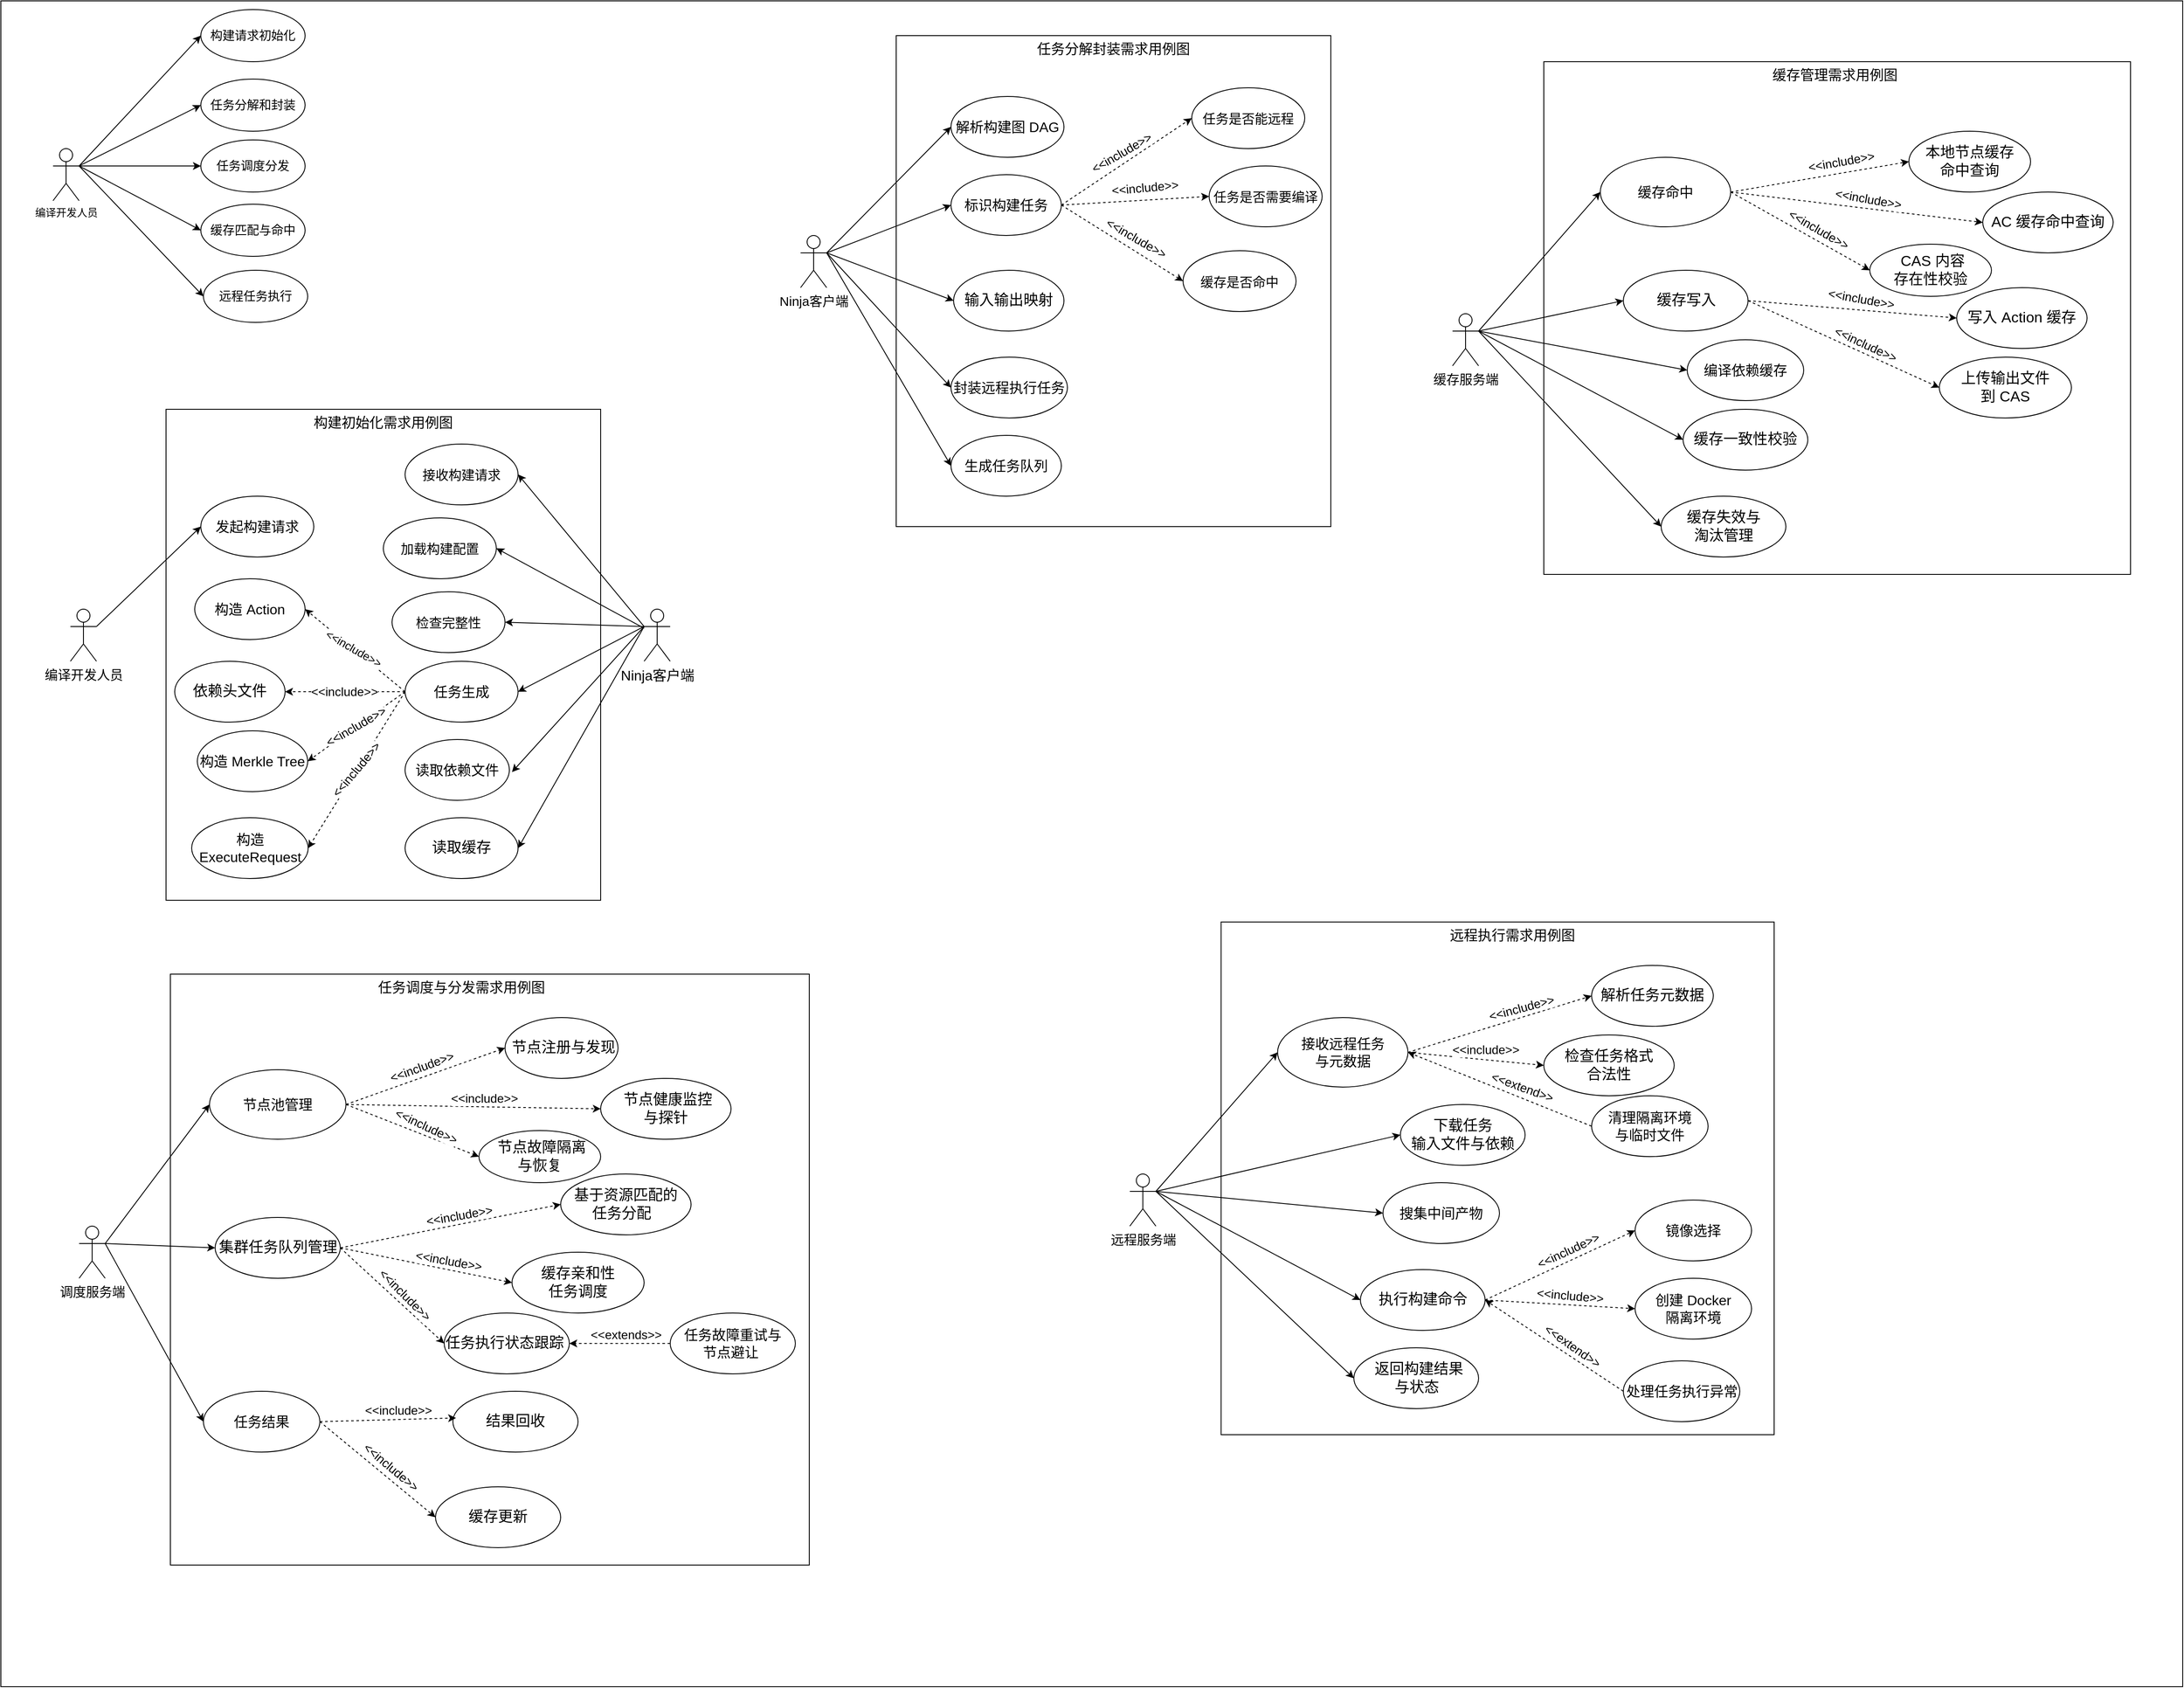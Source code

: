 <mxfile version="28.0.7">
  <diagram name="Page-1" id="qEtK4CYPQ_lM7GusHUAZ">
    <mxGraphModel dx="1818" dy="743" grid="1" gridSize="10" guides="1" tooltips="1" connect="1" arrows="1" fold="1" page="1" pageScale="1" pageWidth="850" pageHeight="1100" math="0" shadow="0">
      <root>
        <mxCell id="0" />
        <mxCell id="1" parent="0" />
        <mxCell id="RgCG5Li9tSHn9rsyd1P--2" value="" style="rounded=0;whiteSpace=wrap;html=1;" vertex="1" parent="1">
          <mxGeometry x="-840" y="50" width="2510" height="1940" as="geometry" />
        </mxCell>
        <mxCell id="RgCG5Li9tSHn9rsyd1P--35" value="" style="rounded=0;whiteSpace=wrap;html=1;" vertex="1" parent="1">
          <mxGeometry x="-650" y="520" width="500" height="565" as="geometry" />
        </mxCell>
        <mxCell id="RgCG5Li9tSHn9rsyd1P--13" style="rounded=0;orthogonalLoop=1;jettySize=auto;html=1;entryX=0;entryY=0.5;entryDx=0;entryDy=0;exitX=1;exitY=0.333;exitDx=0;exitDy=0;exitPerimeter=0;" edge="1" parent="1" source="RgCG5Li9tSHn9rsyd1P--4" target="RgCG5Li9tSHn9rsyd1P--7">
          <mxGeometry relative="1" as="geometry" />
        </mxCell>
        <mxCell id="RgCG5Li9tSHn9rsyd1P--4" value="编译开发人员" style="shape=umlActor;verticalLabelPosition=bottom;verticalAlign=top;html=1;outlineConnect=0;" vertex="1" parent="1">
          <mxGeometry x="-780" y="220" width="30" height="60" as="geometry" />
        </mxCell>
        <mxCell id="RgCG5Li9tSHn9rsyd1P--7" value="&lt;span style=&quot;font-size:10.5pt;mso-bidi-font-size:10.0pt;&lt;br/&gt;font-family:宋体;mso-bidi-font-family:宋体;mso-font-kerning:1.0pt;mso-ansi-language:&lt;br/&gt;EN-US;mso-fareast-language:ZH-CN;mso-bidi-language:AR-SA&quot;&gt;构建请求初始化&lt;/span&gt;" style="ellipse;whiteSpace=wrap;html=1;" vertex="1" parent="1">
          <mxGeometry x="-610" y="60" width="120" height="60" as="geometry" />
        </mxCell>
        <mxCell id="RgCG5Li9tSHn9rsyd1P--8" value="&lt;span style=&quot;font-size: 14px;&quot;&gt;任务分解和封装&lt;/span&gt;" style="ellipse;whiteSpace=wrap;html=1;" vertex="1" parent="1">
          <mxGeometry x="-610" y="140" width="120" height="60" as="geometry" />
        </mxCell>
        <mxCell id="RgCG5Li9tSHn9rsyd1P--9" value="&lt;span style=&quot;font-size: 14px;&quot;&gt;缓存匹配与命中&lt;/span&gt;" style="ellipse;whiteSpace=wrap;html=1;" vertex="1" parent="1">
          <mxGeometry x="-610" y="284" width="120" height="60" as="geometry" />
        </mxCell>
        <mxCell id="RgCG5Li9tSHn9rsyd1P--11" value="&lt;span style=&quot;font-size: 14px;&quot;&gt;任务调度分发&lt;/span&gt;" style="ellipse;whiteSpace=wrap;html=1;" vertex="1" parent="1">
          <mxGeometry x="-610" y="210" width="120" height="60" as="geometry" />
        </mxCell>
        <mxCell id="RgCG5Li9tSHn9rsyd1P--12" value="&lt;span style=&quot;font-size: 14px;&quot;&gt;远程任务执行&lt;/span&gt;" style="ellipse;whiteSpace=wrap;html=1;" vertex="1" parent="1">
          <mxGeometry x="-607" y="360" width="120" height="60" as="geometry" />
        </mxCell>
        <mxCell id="RgCG5Li9tSHn9rsyd1P--14" style="rounded=0;orthogonalLoop=1;jettySize=auto;html=1;entryX=0;entryY=0.5;entryDx=0;entryDy=0;exitX=1;exitY=0.333;exitDx=0;exitDy=0;exitPerimeter=0;" edge="1" parent="1" source="RgCG5Li9tSHn9rsyd1P--4" target="RgCG5Li9tSHn9rsyd1P--8">
          <mxGeometry relative="1" as="geometry">
            <mxPoint x="-700" y="330" as="sourcePoint" />
            <mxPoint x="-560" y="180" as="targetPoint" />
          </mxGeometry>
        </mxCell>
        <mxCell id="RgCG5Li9tSHn9rsyd1P--15" style="rounded=0;orthogonalLoop=1;jettySize=auto;html=1;entryX=0;entryY=0.5;entryDx=0;entryDy=0;exitX=1;exitY=0.333;exitDx=0;exitDy=0;exitPerimeter=0;" edge="1" parent="1" source="RgCG5Li9tSHn9rsyd1P--4" target="RgCG5Li9tSHn9rsyd1P--11">
          <mxGeometry relative="1" as="geometry">
            <mxPoint x="-660" y="360" as="sourcePoint" />
            <mxPoint x="-520" y="210" as="targetPoint" />
          </mxGeometry>
        </mxCell>
        <mxCell id="RgCG5Li9tSHn9rsyd1P--16" style="rounded=0;orthogonalLoop=1;jettySize=auto;html=1;entryX=0;entryY=0.5;entryDx=0;entryDy=0;" edge="1" parent="1" target="RgCG5Li9tSHn9rsyd1P--9">
          <mxGeometry relative="1" as="geometry">
            <mxPoint x="-750" y="240" as="sourcePoint" />
            <mxPoint x="-500" y="260" as="targetPoint" />
          </mxGeometry>
        </mxCell>
        <mxCell id="RgCG5Li9tSHn9rsyd1P--17" style="rounded=0;orthogonalLoop=1;jettySize=auto;html=1;entryX=0;entryY=0.5;entryDx=0;entryDy=0;" edge="1" parent="1" target="RgCG5Li9tSHn9rsyd1P--12">
          <mxGeometry relative="1" as="geometry">
            <mxPoint x="-750" y="240" as="sourcePoint" />
            <mxPoint x="-550" y="300" as="targetPoint" />
          </mxGeometry>
        </mxCell>
        <mxCell id="RgCG5Li9tSHn9rsyd1P--34" style="rounded=0;orthogonalLoop=1;jettySize=auto;html=1;entryX=0;entryY=0.5;entryDx=0;entryDy=0;" edge="1" parent="1" target="RgCG5Li9tSHn9rsyd1P--20">
          <mxGeometry relative="1" as="geometry">
            <mxPoint x="-730" y="770" as="sourcePoint" />
          </mxGeometry>
        </mxCell>
        <mxCell id="RgCG5Li9tSHn9rsyd1P--18" value="&lt;font style=&quot;font-size: 15px;&quot;&gt;编译开发人员&lt;/font&gt;" style="shape=umlActor;verticalLabelPosition=bottom;verticalAlign=top;html=1;outlineConnect=0;" vertex="1" parent="1">
          <mxGeometry x="-760" y="750" width="30" height="60" as="geometry" />
        </mxCell>
        <mxCell id="RgCG5Li9tSHn9rsyd1P--19" value="&lt;font style=&quot;font-size: 16px;&quot;&gt;Ninja客户端&lt;/font&gt;" style="shape=umlActor;verticalLabelPosition=bottom;verticalAlign=top;html=1;outlineConnect=0;" vertex="1" parent="1">
          <mxGeometry x="-100" y="750" width="30" height="60" as="geometry" />
        </mxCell>
        <mxCell id="RgCG5Li9tSHn9rsyd1P--20" value="&lt;font style=&quot;font-size: 16px;&quot;&gt;发起构建请求&lt;/font&gt;" style="ellipse;whiteSpace=wrap;html=1;" vertex="1" parent="1">
          <mxGeometry x="-610" y="620" width="130" height="70" as="geometry" />
        </mxCell>
        <mxCell id="RgCG5Li9tSHn9rsyd1P--21" value="&lt;font style=&quot;font-size: 15px;&quot;&gt;接收构建请求&lt;/font&gt;" style="ellipse;whiteSpace=wrap;html=1;" vertex="1" parent="1">
          <mxGeometry x="-375" y="560" width="130" height="70" as="geometry" />
        </mxCell>
        <mxCell id="RgCG5Li9tSHn9rsyd1P--22" value="&lt;font style=&quot;font-size: 15px;&quot;&gt;加载构建配置&lt;/font&gt;" style="ellipse;whiteSpace=wrap;html=1;" vertex="1" parent="1">
          <mxGeometry x="-400" y="645" width="130" height="70" as="geometry" />
        </mxCell>
        <mxCell id="RgCG5Li9tSHn9rsyd1P--24" value="&lt;font style=&quot;font-size: 15px;&quot;&gt;检查完整性&lt;/font&gt;" style="ellipse;whiteSpace=wrap;html=1;" vertex="1" parent="1">
          <mxGeometry x="-390" y="730" width="130" height="70" as="geometry" />
        </mxCell>
        <mxCell id="RgCG5Li9tSHn9rsyd1P--25" value="&lt;font style=&quot;font-size: 16px;&quot;&gt;读取依赖文件&lt;/font&gt;" style="ellipse;whiteSpace=wrap;html=1;" vertex="1" parent="1">
          <mxGeometry x="-375" y="900" width="120" height="70" as="geometry" />
        </mxCell>
        <mxCell id="RgCG5Li9tSHn9rsyd1P--26" value="&lt;font style=&quot;font-size: 16px;&quot;&gt;任务生成&lt;/font&gt;" style="ellipse;whiteSpace=wrap;html=1;" vertex="1" parent="1">
          <mxGeometry x="-375" y="810" width="130" height="70" as="geometry" />
        </mxCell>
        <mxCell id="RgCG5Li9tSHn9rsyd1P--27" value="&lt;font style=&quot;font-size: 17px;&quot;&gt;依赖头文件&lt;/font&gt;" style="ellipse;whiteSpace=wrap;html=1;" vertex="1" parent="1">
          <mxGeometry x="-640" y="810" width="127" height="70" as="geometry" />
        </mxCell>
        <mxCell id="RgCG5Li9tSHn9rsyd1P--28" value="&lt;font style=&quot;font-size: 16px;&quot;&gt;构造 Merkle Tree&lt;/font&gt;" style="ellipse;whiteSpace=wrap;html=1;" vertex="1" parent="1">
          <mxGeometry x="-614" y="890" width="127" height="70" as="geometry" />
        </mxCell>
        <mxCell id="RgCG5Li9tSHn9rsyd1P--29" value="&lt;font style=&quot;font-size: 16px;&quot;&gt;构造 Action&lt;/font&gt;" style="ellipse;whiteSpace=wrap;html=1;" vertex="1" parent="1">
          <mxGeometry x="-617" y="715" width="127" height="70" as="geometry" />
        </mxCell>
        <mxCell id="RgCG5Li9tSHn9rsyd1P--30" value="&lt;font style=&quot;font-size: 16px;&quot;&gt;构造 ExecuteRequest&lt;/font&gt;" style="ellipse;whiteSpace=wrap;html=1;" vertex="1" parent="1">
          <mxGeometry x="-620.5" y="990" width="134" height="70" as="geometry" />
        </mxCell>
        <mxCell id="RgCG5Li9tSHn9rsyd1P--33" value="&lt;font style=&quot;font-size: 17px;&quot;&gt;读取缓存&lt;/font&gt;" style="ellipse;whiteSpace=wrap;html=1;" vertex="1" parent="1">
          <mxGeometry x="-375" y="990" width="130" height="70" as="geometry" />
        </mxCell>
        <mxCell id="RgCG5Li9tSHn9rsyd1P--36" style="rounded=0;orthogonalLoop=1;jettySize=auto;html=1;entryX=1;entryY=0.5;entryDx=0;entryDy=0;exitX=0;exitY=0.333;exitDx=0;exitDy=0;exitPerimeter=0;" edge="1" parent="1" source="RgCG5Li9tSHn9rsyd1P--19" target="RgCG5Li9tSHn9rsyd1P--21">
          <mxGeometry relative="1" as="geometry">
            <mxPoint x="-690" y="840" as="sourcePoint" />
            <mxPoint x="-570" y="720" as="targetPoint" />
          </mxGeometry>
        </mxCell>
        <mxCell id="RgCG5Li9tSHn9rsyd1P--37" style="rounded=0;orthogonalLoop=1;jettySize=auto;html=1;entryX=1;entryY=0.5;entryDx=0;entryDy=0;" edge="1" parent="1" source="RgCG5Li9tSHn9rsyd1P--19" target="RgCG5Li9tSHn9rsyd1P--22">
          <mxGeometry relative="1" as="geometry">
            <mxPoint x="-100" y="770" as="sourcePoint" />
            <mxPoint x="-140" y="710" as="targetPoint" />
          </mxGeometry>
        </mxCell>
        <mxCell id="RgCG5Li9tSHn9rsyd1P--38" style="rounded=0;orthogonalLoop=1;jettySize=auto;html=1;entryX=1;entryY=0.5;entryDx=0;entryDy=0;exitX=0;exitY=0.333;exitDx=0;exitDy=0;exitPerimeter=0;" edge="1" parent="1" source="RgCG5Li9tSHn9rsyd1P--19" target="RgCG5Li9tSHn9rsyd1P--24">
          <mxGeometry relative="1" as="geometry">
            <mxPoint x="-100" y="770" as="sourcePoint" />
            <mxPoint x="-130" y="780" as="targetPoint" />
          </mxGeometry>
        </mxCell>
        <mxCell id="RgCG5Li9tSHn9rsyd1P--39" style="rounded=0;orthogonalLoop=1;jettySize=auto;html=1;entryX=1;entryY=0.5;entryDx=0;entryDy=0;exitX=0;exitY=0.333;exitDx=0;exitDy=0;exitPerimeter=0;" edge="1" parent="1" source="RgCG5Li9tSHn9rsyd1P--19" target="RgCG5Li9tSHn9rsyd1P--26">
          <mxGeometry relative="1" as="geometry">
            <mxPoint x="-100" y="770" as="sourcePoint" />
            <mxPoint x="-180" y="830" as="targetPoint" />
          </mxGeometry>
        </mxCell>
        <mxCell id="RgCG5Li9tSHn9rsyd1P--40" style="rounded=0;orthogonalLoop=1;jettySize=auto;html=1;entryX=1.025;entryY=0.535;entryDx=0;entryDy=0;entryPerimeter=0;exitX=0;exitY=0.333;exitDx=0;exitDy=0;exitPerimeter=0;" edge="1" parent="1" source="RgCG5Li9tSHn9rsyd1P--19" target="RgCG5Li9tSHn9rsyd1P--25">
          <mxGeometry relative="1" as="geometry">
            <mxPoint x="-100" y="770" as="sourcePoint" />
            <mxPoint x="-210" y="870" as="targetPoint" />
          </mxGeometry>
        </mxCell>
        <mxCell id="RgCG5Li9tSHn9rsyd1P--41" style="rounded=0;orthogonalLoop=1;jettySize=auto;html=1;entryX=1;entryY=0.5;entryDx=0;entryDy=0;exitX=0;exitY=0.333;exitDx=0;exitDy=0;exitPerimeter=0;" edge="1" parent="1" source="RgCG5Li9tSHn9rsyd1P--19" target="RgCG5Li9tSHn9rsyd1P--33">
          <mxGeometry relative="1" as="geometry">
            <mxPoint x="-100" y="770" as="sourcePoint" />
            <mxPoint x="-190" y="890" as="targetPoint" />
          </mxGeometry>
        </mxCell>
        <mxCell id="RgCG5Li9tSHn9rsyd1P--42" style="rounded=0;orthogonalLoop=1;jettySize=auto;html=1;entryX=1;entryY=0.5;entryDx=0;entryDy=0;exitX=0;exitY=0.5;exitDx=0;exitDy=0;dashed=1;" edge="1" parent="1" source="RgCG5Li9tSHn9rsyd1P--26" target="RgCG5Li9tSHn9rsyd1P--29">
          <mxGeometry relative="1" as="geometry">
            <mxPoint x="-60" y="770" as="sourcePoint" />
            <mxPoint x="-190" y="760" as="targetPoint" />
          </mxGeometry>
        </mxCell>
        <mxCell id="RgCG5Li9tSHn9rsyd1P--43" value="&lt;font style=&quot;font-size: 13px;&quot;&gt;&amp;lt;&amp;lt;include&amp;gt;&amp;gt;&lt;/font&gt;" style="edgeLabel;html=1;align=center;verticalAlign=middle;resizable=0;points=[];rotation=30;" vertex="1" connectable="0" parent="RgCG5Li9tSHn9rsyd1P--42">
          <mxGeometry x="0.031" y="3" relative="1" as="geometry">
            <mxPoint x="2" y="-4" as="offset" />
          </mxGeometry>
        </mxCell>
        <mxCell id="RgCG5Li9tSHn9rsyd1P--44" style="rounded=0;orthogonalLoop=1;jettySize=auto;html=1;entryX=1;entryY=0.5;entryDx=0;entryDy=0;exitX=0;exitY=0.5;exitDx=0;exitDy=0;dashed=1;" edge="1" parent="1" source="RgCG5Li9tSHn9rsyd1P--26" target="RgCG5Li9tSHn9rsyd1P--27">
          <mxGeometry relative="1" as="geometry">
            <mxPoint x="-263" y="910" as="sourcePoint" />
            <mxPoint x="-400" y="820" as="targetPoint" />
          </mxGeometry>
        </mxCell>
        <mxCell id="RgCG5Li9tSHn9rsyd1P--45" value="&lt;font style=&quot;font-size: 14px;&quot;&gt;&amp;lt;&amp;lt;include&amp;gt;&amp;gt;&lt;/font&gt;" style="edgeLabel;html=1;align=center;verticalAlign=middle;resizable=0;points=[];rotation=0;" vertex="1" connectable="0" parent="RgCG5Li9tSHn9rsyd1P--44">
          <mxGeometry x="0.031" y="3" relative="1" as="geometry">
            <mxPoint x="1" y="-3" as="offset" />
          </mxGeometry>
        </mxCell>
        <mxCell id="RgCG5Li9tSHn9rsyd1P--46" style="rounded=0;orthogonalLoop=1;jettySize=auto;html=1;entryX=1;entryY=0.5;entryDx=0;entryDy=0;exitX=0;exitY=0.5;exitDx=0;exitDy=0;dashed=1;" edge="1" parent="1" source="RgCG5Li9tSHn9rsyd1P--26" target="RgCG5Li9tSHn9rsyd1P--28">
          <mxGeometry relative="1" as="geometry">
            <mxPoint x="-283" y="1000" as="sourcePoint" />
            <mxPoint x="-420" y="910" as="targetPoint" />
          </mxGeometry>
        </mxCell>
        <mxCell id="RgCG5Li9tSHn9rsyd1P--47" value="&lt;font style=&quot;font-size: 14px;&quot;&gt;&amp;lt;&amp;lt;include&amp;gt;&amp;gt;&lt;/font&gt;" style="edgeLabel;html=1;align=center;verticalAlign=middle;resizable=0;points=[];rotation=-30;" vertex="1" connectable="0" parent="RgCG5Li9tSHn9rsyd1P--46">
          <mxGeometry x="0.031" y="3" relative="1" as="geometry">
            <mxPoint x="-1" y="-4" as="offset" />
          </mxGeometry>
        </mxCell>
        <mxCell id="RgCG5Li9tSHn9rsyd1P--48" style="rounded=0;orthogonalLoop=1;jettySize=auto;html=1;entryX=1;entryY=0.5;entryDx=0;entryDy=0;exitX=0;exitY=0.5;exitDx=0;exitDy=0;dashed=1;" edge="1" parent="1" source="RgCG5Li9tSHn9rsyd1P--26" target="RgCG5Li9tSHn9rsyd1P--30">
          <mxGeometry relative="1" as="geometry">
            <mxPoint x="-273" y="1020" as="sourcePoint" />
            <mxPoint x="-410" y="930" as="targetPoint" />
          </mxGeometry>
        </mxCell>
        <mxCell id="RgCG5Li9tSHn9rsyd1P--49" value="&lt;font style=&quot;font-size: 14px;&quot;&gt;&amp;lt;&amp;lt;include&amp;gt;&amp;gt;&lt;/font&gt;" style="edgeLabel;html=1;align=center;verticalAlign=middle;resizable=0;points=[];rotation=-50;" vertex="1" connectable="0" parent="RgCG5Li9tSHn9rsyd1P--48">
          <mxGeometry x="0.031" y="3" relative="1" as="geometry">
            <mxPoint x="-2" y="-4" as="offset" />
          </mxGeometry>
        </mxCell>
        <mxCell id="RgCG5Li9tSHn9rsyd1P--50" value="&lt;font style=&quot;font-size: 16px;&quot;&gt;构建初始化需求用例图&lt;/font&gt;" style="text;html=1;align=center;verticalAlign=middle;whiteSpace=wrap;rounded=0;" vertex="1" parent="1">
          <mxGeometry x="-490" y="520" width="180" height="30" as="geometry" />
        </mxCell>
        <mxCell id="RgCG5Li9tSHn9rsyd1P--52" value="" style="rounded=0;whiteSpace=wrap;html=1;" vertex="1" parent="1">
          <mxGeometry x="190" y="90" width="500" height="565" as="geometry" />
        </mxCell>
        <mxCell id="RgCG5Li9tSHn9rsyd1P--53" style="rounded=0;orthogonalLoop=1;jettySize=auto;html=1;entryX=0;entryY=0.5;entryDx=0;entryDy=0;" edge="1" parent="1" target="RgCG5Li9tSHn9rsyd1P--56">
          <mxGeometry relative="1" as="geometry">
            <mxPoint x="110" y="340" as="sourcePoint" />
          </mxGeometry>
        </mxCell>
        <mxCell id="RgCG5Li9tSHn9rsyd1P--54" value="&lt;font style=&quot;font-size: 15px;&quot;&gt;Ninja客户端&lt;/font&gt;" style="shape=umlActor;verticalLabelPosition=bottom;verticalAlign=top;html=1;outlineConnect=0;" vertex="1" parent="1">
          <mxGeometry x="80" y="320" width="30" height="60" as="geometry" />
        </mxCell>
        <mxCell id="RgCG5Li9tSHn9rsyd1P--56" value="&lt;font style=&quot;font-size: 16px;&quot;&gt;解析构建图 DAG&lt;/font&gt;" style="ellipse;whiteSpace=wrap;html=1;" vertex="1" parent="1">
          <mxGeometry x="253" y="160" width="130" height="70" as="geometry" />
        </mxCell>
        <mxCell id="RgCG5Li9tSHn9rsyd1P--57" value="&lt;font style=&quot;font-size: 15px;&quot;&gt;任务是否能远程&lt;/font&gt;" style="ellipse;whiteSpace=wrap;html=1;" vertex="1" parent="1">
          <mxGeometry x="530" y="150" width="130" height="70" as="geometry" />
        </mxCell>
        <mxCell id="RgCG5Li9tSHn9rsyd1P--58" value="&lt;font style=&quot;font-size: 15px;&quot;&gt;任务是否需要编译&lt;/font&gt;" style="ellipse;whiteSpace=wrap;html=1;" vertex="1" parent="1">
          <mxGeometry x="550" y="240" width="130" height="70" as="geometry" />
        </mxCell>
        <mxCell id="RgCG5Li9tSHn9rsyd1P--59" value="&lt;font style=&quot;font-size: 15px;&quot;&gt;缓存是否命中&lt;/font&gt;" style="ellipse;whiteSpace=wrap;html=1;" vertex="1" parent="1">
          <mxGeometry x="520" y="337.5" width="130" height="70" as="geometry" />
        </mxCell>
        <mxCell id="RgCG5Li9tSHn9rsyd1P--62" value="&lt;font style=&quot;font-size: 17px;&quot;&gt;输入输出映射&lt;/font&gt;" style="ellipse;whiteSpace=wrap;html=1;" vertex="1" parent="1">
          <mxGeometry x="256" y="360" width="127" height="70" as="geometry" />
        </mxCell>
        <mxCell id="RgCG5Li9tSHn9rsyd1P--63" value="&lt;span style=&quot;font-size: 16px;&quot;&gt;生成任务队列&lt;/span&gt;" style="ellipse;whiteSpace=wrap;html=1;" vertex="1" parent="1">
          <mxGeometry x="253" y="550" width="127" height="70" as="geometry" />
        </mxCell>
        <mxCell id="RgCG5Li9tSHn9rsyd1P--64" value="&lt;span style=&quot;font-size: 16px;&quot;&gt;标识构建任务&lt;/span&gt;" style="ellipse;whiteSpace=wrap;html=1;" vertex="1" parent="1">
          <mxGeometry x="253" y="250" width="127" height="70" as="geometry" />
        </mxCell>
        <mxCell id="RgCG5Li9tSHn9rsyd1P--65" value="&lt;font style=&quot;font-size: 16px;&quot;&gt;封装远程执行任务&lt;/font&gt;" style="ellipse;whiteSpace=wrap;html=1;" vertex="1" parent="1">
          <mxGeometry x="253" y="460" width="134" height="70" as="geometry" />
        </mxCell>
        <mxCell id="RgCG5Li9tSHn9rsyd1P--75" style="rounded=0;orthogonalLoop=1;jettySize=auto;html=1;entryX=0;entryY=0.5;entryDx=0;entryDy=0;exitX=1;exitY=0.5;exitDx=0;exitDy=0;dashed=1;" edge="1" parent="1" source="RgCG5Li9tSHn9rsyd1P--64" target="RgCG5Li9tSHn9rsyd1P--57">
          <mxGeometry relative="1" as="geometry">
            <mxPoint x="577" y="480" as="sourcePoint" />
            <mxPoint x="440" y="390" as="targetPoint" />
          </mxGeometry>
        </mxCell>
        <mxCell id="RgCG5Li9tSHn9rsyd1P--76" value="&lt;font style=&quot;font-size: 14px;&quot;&gt;&amp;lt;&amp;lt;include&amp;gt;&amp;gt;&lt;/font&gt;" style="edgeLabel;html=1;align=center;verticalAlign=middle;resizable=0;points=[];rotation=-30;" vertex="1" connectable="0" parent="RgCG5Li9tSHn9rsyd1P--75">
          <mxGeometry x="0.031" y="3" relative="1" as="geometry">
            <mxPoint x="-7" y="-6" as="offset" />
          </mxGeometry>
        </mxCell>
        <mxCell id="RgCG5Li9tSHn9rsyd1P--77" style="rounded=0;orthogonalLoop=1;jettySize=auto;html=1;entryX=0;entryY=0.5;entryDx=0;entryDy=0;exitX=1;exitY=0.5;exitDx=0;exitDy=0;dashed=1;" edge="1" parent="1" source="RgCG5Li9tSHn9rsyd1P--64" target="RgCG5Li9tSHn9rsyd1P--59">
          <mxGeometry relative="1" as="geometry">
            <mxPoint x="557" y="570" as="sourcePoint" />
            <mxPoint x="420" y="480" as="targetPoint" />
          </mxGeometry>
        </mxCell>
        <mxCell id="RgCG5Li9tSHn9rsyd1P--78" value="&lt;font style=&quot;font-size: 14px;&quot;&gt;&amp;lt;&amp;lt;include&amp;gt;&amp;gt;&lt;/font&gt;" style="edgeLabel;html=1;align=center;verticalAlign=middle;resizable=0;points=[];rotation=30;" vertex="1" connectable="0" parent="RgCG5Li9tSHn9rsyd1P--77">
          <mxGeometry x="0.031" y="3" relative="1" as="geometry">
            <mxPoint x="12" y="-5" as="offset" />
          </mxGeometry>
        </mxCell>
        <mxCell id="RgCG5Li9tSHn9rsyd1P--79" style="rounded=0;orthogonalLoop=1;jettySize=auto;html=1;entryX=0;entryY=0.5;entryDx=0;entryDy=0;exitX=1;exitY=0.5;exitDx=0;exitDy=0;dashed=1;" edge="1" parent="1" source="RgCG5Li9tSHn9rsyd1P--64" target="RgCG5Li9tSHn9rsyd1P--58">
          <mxGeometry relative="1" as="geometry">
            <mxPoint x="567" y="590" as="sourcePoint" />
            <mxPoint x="430" y="500" as="targetPoint" />
          </mxGeometry>
        </mxCell>
        <mxCell id="RgCG5Li9tSHn9rsyd1P--80" value="&lt;font style=&quot;font-size: 14px;&quot;&gt;&amp;lt;&amp;lt;include&amp;gt;&amp;gt;&lt;/font&gt;" style="edgeLabel;html=1;align=center;verticalAlign=middle;resizable=0;points=[];rotation=-5;" vertex="1" connectable="0" parent="RgCG5Li9tSHn9rsyd1P--79">
          <mxGeometry x="0.031" y="3" relative="1" as="geometry">
            <mxPoint x="8" y="-12" as="offset" />
          </mxGeometry>
        </mxCell>
        <mxCell id="RgCG5Li9tSHn9rsyd1P--81" value="&lt;font style=&quot;font-size: 16px;&quot;&gt;任务分解封装需求用例图&lt;/font&gt;" style="text;html=1;align=center;verticalAlign=middle;whiteSpace=wrap;rounded=0;" vertex="1" parent="1">
          <mxGeometry x="350" y="90" width="180" height="30" as="geometry" />
        </mxCell>
        <mxCell id="RgCG5Li9tSHn9rsyd1P--82" style="rounded=0;orthogonalLoop=1;jettySize=auto;html=1;entryX=0;entryY=0.5;entryDx=0;entryDy=0;" edge="1" parent="1" target="RgCG5Li9tSHn9rsyd1P--64">
          <mxGeometry relative="1" as="geometry">
            <mxPoint x="110" y="340" as="sourcePoint" />
            <mxPoint x="283" y="300" as="targetPoint" />
          </mxGeometry>
        </mxCell>
        <mxCell id="RgCG5Li9tSHn9rsyd1P--83" style="rounded=0;orthogonalLoop=1;jettySize=auto;html=1;entryX=0;entryY=0.5;entryDx=0;entryDy=0;exitX=1;exitY=0.333;exitDx=0;exitDy=0;exitPerimeter=0;" edge="1" parent="1" source="RgCG5Li9tSHn9rsyd1P--54" target="RgCG5Li9tSHn9rsyd1P--62">
          <mxGeometry relative="1" as="geometry">
            <mxPoint x="200" y="495" as="sourcePoint" />
            <mxPoint x="343" y="350" as="targetPoint" />
          </mxGeometry>
        </mxCell>
        <mxCell id="RgCG5Li9tSHn9rsyd1P--84" style="rounded=0;orthogonalLoop=1;jettySize=auto;html=1;entryX=0;entryY=0.5;entryDx=0;entryDy=0;exitX=1;exitY=0.333;exitDx=0;exitDy=0;exitPerimeter=0;" edge="1" parent="1" source="RgCG5Li9tSHn9rsyd1P--54" target="RgCG5Li9tSHn9rsyd1P--65">
          <mxGeometry relative="1" as="geometry">
            <mxPoint x="150" y="545" as="sourcePoint" />
            <mxPoint x="293" y="400" as="targetPoint" />
          </mxGeometry>
        </mxCell>
        <mxCell id="RgCG5Li9tSHn9rsyd1P--85" style="rounded=0;orthogonalLoop=1;jettySize=auto;html=1;entryX=0;entryY=0.5;entryDx=0;entryDy=0;exitX=1;exitY=0.333;exitDx=0;exitDy=0;exitPerimeter=0;" edge="1" parent="1" source="RgCG5Li9tSHn9rsyd1P--54" target="RgCG5Li9tSHn9rsyd1P--63">
          <mxGeometry relative="1" as="geometry">
            <mxPoint x="170" y="575" as="sourcePoint" />
            <mxPoint x="313" y="430" as="targetPoint" />
          </mxGeometry>
        </mxCell>
        <mxCell id="RgCG5Li9tSHn9rsyd1P--87" value="" style="rounded=0;whiteSpace=wrap;html=1;" vertex="1" parent="1">
          <mxGeometry x="-645" y="1170" width="735" height="680" as="geometry" />
        </mxCell>
        <mxCell id="RgCG5Li9tSHn9rsyd1P--89" value="&lt;span style=&quot;font-size: 15px;&quot;&gt;调度服务端&lt;/span&gt;" style="shape=umlActor;verticalLabelPosition=bottom;verticalAlign=top;html=1;outlineConnect=0;" vertex="1" parent="1">
          <mxGeometry x="-750" y="1460" width="30" height="60" as="geometry" />
        </mxCell>
        <mxCell id="RgCG5Li9tSHn9rsyd1P--91" value="&lt;font style=&quot;font-size: 17px;&quot;&gt;&amp;nbsp;节点注册与发现&lt;/font&gt;" style="ellipse;whiteSpace=wrap;html=1;" vertex="1" parent="1">
          <mxGeometry x="-260" y="1220" width="130" height="70" as="geometry" />
        </mxCell>
        <mxCell id="RgCG5Li9tSHn9rsyd1P--92" value="&lt;font style=&quot;font-size: 17px;&quot;&gt;&amp;nbsp;节点健康监控&lt;br&gt;与探针&lt;/font&gt;" style="ellipse;whiteSpace=wrap;html=1;" vertex="1" parent="1">
          <mxGeometry x="-150" y="1290" width="150" height="70" as="geometry" />
        </mxCell>
        <mxCell id="RgCG5Li9tSHn9rsyd1P--93" value="&lt;font style=&quot;font-size: 17px;&quot;&gt;&amp;nbsp;节点故障隔离&lt;br&gt;与恢复&lt;/font&gt;" style="ellipse;whiteSpace=wrap;html=1;" vertex="1" parent="1">
          <mxGeometry x="-290" y="1350" width="140" height="60" as="geometry" />
        </mxCell>
        <mxCell id="RgCG5Li9tSHn9rsyd1P--94" value="&lt;font style=&quot;font-size: 17px;&quot;&gt;集群任务队列管理&lt;/font&gt;" style="ellipse;whiteSpace=wrap;html=1;" vertex="1" parent="1">
          <mxGeometry x="-593.5" y="1450" width="144" height="70" as="geometry" />
        </mxCell>
        <mxCell id="RgCG5Li9tSHn9rsyd1P--96" value="&lt;span style=&quot;font-size: 16px;&quot;&gt;&amp;nbsp;节点池管理&amp;nbsp;&lt;/span&gt;" style="ellipse;whiteSpace=wrap;html=1;" vertex="1" parent="1">
          <mxGeometry x="-600" y="1280" width="157" height="80" as="geometry" />
        </mxCell>
        <mxCell id="RgCG5Li9tSHn9rsyd1P--97" value="&lt;font style=&quot;font-size: 16px;&quot;&gt;任务结果&lt;/font&gt;" style="ellipse;whiteSpace=wrap;html=1;" vertex="1" parent="1">
          <mxGeometry x="-607" y="1650" width="134" height="70" as="geometry" />
        </mxCell>
        <mxCell id="RgCG5Li9tSHn9rsyd1P--98" style="rounded=0;orthogonalLoop=1;jettySize=auto;html=1;entryX=0;entryY=0.5;entryDx=0;entryDy=0;exitX=1;exitY=0.5;exitDx=0;exitDy=0;dashed=1;" edge="1" parent="1" source="RgCG5Li9tSHn9rsyd1P--96" target="RgCG5Li9tSHn9rsyd1P--91">
          <mxGeometry relative="1" as="geometry">
            <mxPoint x="-253" y="1620" as="sourcePoint" />
            <mxPoint x="-390" y="1530" as="targetPoint" />
          </mxGeometry>
        </mxCell>
        <mxCell id="RgCG5Li9tSHn9rsyd1P--99" value="&lt;font style=&quot;font-size: 14px;&quot;&gt;&amp;lt;&amp;lt;include&amp;gt;&amp;gt;&lt;/font&gt;" style="edgeLabel;html=1;align=center;verticalAlign=middle;resizable=0;points=[];rotation=-20;" vertex="1" connectable="0" parent="RgCG5Li9tSHn9rsyd1P--98">
          <mxGeometry x="0.031" y="3" relative="1" as="geometry">
            <mxPoint x="-7" y="-7" as="offset" />
          </mxGeometry>
        </mxCell>
        <mxCell id="RgCG5Li9tSHn9rsyd1P--100" style="rounded=0;orthogonalLoop=1;jettySize=auto;html=1;entryX=0;entryY=0.5;entryDx=0;entryDy=0;exitX=1;exitY=0.5;exitDx=0;exitDy=0;dashed=1;" edge="1" parent="1" source="RgCG5Li9tSHn9rsyd1P--96" target="RgCG5Li9tSHn9rsyd1P--93">
          <mxGeometry relative="1" as="geometry">
            <mxPoint x="-273" y="1710" as="sourcePoint" />
            <mxPoint x="-410" y="1620" as="targetPoint" />
          </mxGeometry>
        </mxCell>
        <mxCell id="RgCG5Li9tSHn9rsyd1P--101" value="&lt;font style=&quot;font-size: 14px;&quot;&gt;&amp;lt;&amp;lt;include&amp;gt;&amp;gt;&lt;/font&gt;" style="edgeLabel;html=1;align=center;verticalAlign=middle;resizable=0;points=[];rotation=25;" vertex="1" connectable="0" parent="RgCG5Li9tSHn9rsyd1P--100">
          <mxGeometry x="0.031" y="3" relative="1" as="geometry">
            <mxPoint x="12" y="-3" as="offset" />
          </mxGeometry>
        </mxCell>
        <mxCell id="RgCG5Li9tSHn9rsyd1P--102" style="rounded=0;orthogonalLoop=1;jettySize=auto;html=1;entryX=0;entryY=0.5;entryDx=0;entryDy=0;exitX=1;exitY=0.5;exitDx=0;exitDy=0;dashed=1;" edge="1" parent="1" source="RgCG5Li9tSHn9rsyd1P--96" target="RgCG5Li9tSHn9rsyd1P--92">
          <mxGeometry relative="1" as="geometry">
            <mxPoint x="-263" y="1730" as="sourcePoint" />
            <mxPoint x="-400" y="1640" as="targetPoint" />
          </mxGeometry>
        </mxCell>
        <mxCell id="RgCG5Li9tSHn9rsyd1P--103" value="&lt;font style=&quot;font-size: 14px;&quot;&gt;&amp;lt;&amp;lt;include&amp;gt;&amp;gt;&lt;/font&gt;" style="edgeLabel;html=1;align=center;verticalAlign=middle;resizable=0;points=[];rotation=0;" vertex="1" connectable="0" parent="RgCG5Li9tSHn9rsyd1P--102">
          <mxGeometry x="0.031" y="3" relative="1" as="geometry">
            <mxPoint x="8" y="-7" as="offset" />
          </mxGeometry>
        </mxCell>
        <mxCell id="RgCG5Li9tSHn9rsyd1P--104" value="&lt;font style=&quot;font-size: 16px;&quot;&gt;任务调度与分发需求用例图&lt;/font&gt;" style="text;html=1;align=center;verticalAlign=middle;whiteSpace=wrap;rounded=0;" vertex="1" parent="1">
          <mxGeometry x="-410" y="1170" width="200" height="30" as="geometry" />
        </mxCell>
        <mxCell id="RgCG5Li9tSHn9rsyd1P--105" style="rounded=0;orthogonalLoop=1;jettySize=auto;html=1;entryX=0;entryY=0.5;entryDx=0;entryDy=0;" edge="1" parent="1" target="RgCG5Li9tSHn9rsyd1P--96">
          <mxGeometry relative="1" as="geometry">
            <mxPoint x="-720" y="1480" as="sourcePoint" />
            <mxPoint x="-547" y="1440" as="targetPoint" />
          </mxGeometry>
        </mxCell>
        <mxCell id="RgCG5Li9tSHn9rsyd1P--106" style="rounded=0;orthogonalLoop=1;jettySize=auto;html=1;entryX=0;entryY=0.5;entryDx=0;entryDy=0;exitX=1;exitY=0.333;exitDx=0;exitDy=0;exitPerimeter=0;" edge="1" parent="1" source="RgCG5Li9tSHn9rsyd1P--89" target="RgCG5Li9tSHn9rsyd1P--94">
          <mxGeometry relative="1" as="geometry">
            <mxPoint x="-630" y="1635" as="sourcePoint" />
            <mxPoint x="-487" y="1490" as="targetPoint" />
          </mxGeometry>
        </mxCell>
        <mxCell id="RgCG5Li9tSHn9rsyd1P--107" style="rounded=0;orthogonalLoop=1;jettySize=auto;html=1;entryX=0;entryY=0.5;entryDx=0;entryDy=0;exitX=1;exitY=0.333;exitDx=0;exitDy=0;exitPerimeter=0;" edge="1" parent="1" source="RgCG5Li9tSHn9rsyd1P--89" target="RgCG5Li9tSHn9rsyd1P--97">
          <mxGeometry relative="1" as="geometry">
            <mxPoint x="-680" y="1685" as="sourcePoint" />
            <mxPoint x="-537" y="1540" as="targetPoint" />
          </mxGeometry>
        </mxCell>
        <mxCell id="RgCG5Li9tSHn9rsyd1P--110" value="&lt;font style=&quot;font-size: 17px;&quot;&gt;结果回收&lt;/font&gt;" style="ellipse;whiteSpace=wrap;html=1;" vertex="1" parent="1">
          <mxGeometry x="-320" y="1650" width="144" height="70" as="geometry" />
        </mxCell>
        <mxCell id="RgCG5Li9tSHn9rsyd1P--111" value="&lt;font style=&quot;font-size: 17px;&quot;&gt;缓存亲和性&lt;br&gt;任务调度&lt;/font&gt;" style="ellipse;whiteSpace=wrap;html=1;" vertex="1" parent="1">
          <mxGeometry x="-252" y="1490" width="152" height="70" as="geometry" />
        </mxCell>
        <mxCell id="RgCG5Li9tSHn9rsyd1P--112" value="&lt;font style=&quot;font-size: 17px;&quot;&gt;基于资源匹配的&lt;br&gt;任务分配&amp;nbsp;&amp;nbsp;&lt;/font&gt;" style="ellipse;whiteSpace=wrap;html=1;" vertex="1" parent="1">
          <mxGeometry x="-196" y="1400" width="150" height="70" as="geometry" />
        </mxCell>
        <mxCell id="RgCG5Li9tSHn9rsyd1P--113" value="&lt;font style=&quot;font-size: 17px;&quot;&gt;缓存更新&lt;/font&gt;" style="ellipse;whiteSpace=wrap;html=1;" vertex="1" parent="1">
          <mxGeometry x="-340" y="1760" width="144" height="70" as="geometry" />
        </mxCell>
        <mxCell id="RgCG5Li9tSHn9rsyd1P--115" value="&lt;font style=&quot;font-size: 17px;&quot;&gt;任务执行状态跟踪&amp;nbsp;&lt;/font&gt;" style="ellipse;whiteSpace=wrap;html=1;" vertex="1" parent="1">
          <mxGeometry x="-330" y="1560" width="144" height="70" as="geometry" />
        </mxCell>
        <mxCell id="RgCG5Li9tSHn9rsyd1P--116" value="&lt;font style=&quot;font-size: 16px;&quot;&gt;任务故障重试与&lt;br&gt;节点避让&amp;nbsp;&lt;/font&gt;" style="ellipse;whiteSpace=wrap;html=1;" vertex="1" parent="1">
          <mxGeometry x="-70" y="1560" width="144" height="70" as="geometry" />
        </mxCell>
        <mxCell id="RgCG5Li9tSHn9rsyd1P--117" style="rounded=0;orthogonalLoop=1;jettySize=auto;html=1;entryX=0;entryY=0.5;entryDx=0;entryDy=0;exitX=1;exitY=0.5;exitDx=0;exitDy=0;dashed=1;" edge="1" parent="1" source="RgCG5Li9tSHn9rsyd1P--94" target="RgCG5Li9tSHn9rsyd1P--112">
          <mxGeometry relative="1" as="geometry">
            <mxPoint x="-350" y="1370" as="sourcePoint" />
            <mxPoint x="-197" y="1440" as="targetPoint" />
          </mxGeometry>
        </mxCell>
        <mxCell id="RgCG5Li9tSHn9rsyd1P--118" value="&lt;font style=&quot;font-size: 14px;&quot;&gt;&amp;lt;&amp;lt;include&amp;gt;&amp;gt;&lt;/font&gt;" style="edgeLabel;html=1;align=center;verticalAlign=middle;resizable=0;points=[];rotation=-10;" vertex="1" connectable="0" parent="RgCG5Li9tSHn9rsyd1P--117">
          <mxGeometry x="0.031" y="3" relative="1" as="geometry">
            <mxPoint x="6" y="-9" as="offset" />
          </mxGeometry>
        </mxCell>
        <mxCell id="RgCG5Li9tSHn9rsyd1P--119" style="rounded=0;orthogonalLoop=1;jettySize=auto;html=1;entryX=0;entryY=0.5;entryDx=0;entryDy=0;exitX=1;exitY=0.5;exitDx=0;exitDy=0;dashed=1;" edge="1" parent="1" source="RgCG5Li9tSHn9rsyd1P--94" target="RgCG5Li9tSHn9rsyd1P--111">
          <mxGeometry relative="1" as="geometry">
            <mxPoint x="-310" y="1470" as="sourcePoint" />
            <mxPoint x="-157" y="1540" as="targetPoint" />
          </mxGeometry>
        </mxCell>
        <mxCell id="RgCG5Li9tSHn9rsyd1P--120" value="&lt;font style=&quot;font-size: 14px;&quot;&gt;&amp;lt;&amp;lt;include&amp;gt;&amp;gt;&lt;/font&gt;" style="edgeLabel;html=1;align=center;verticalAlign=middle;resizable=0;points=[];rotation=10;" vertex="1" connectable="0" parent="RgCG5Li9tSHn9rsyd1P--119">
          <mxGeometry x="0.031" y="3" relative="1" as="geometry">
            <mxPoint x="22" y="-3" as="offset" />
          </mxGeometry>
        </mxCell>
        <mxCell id="RgCG5Li9tSHn9rsyd1P--121" style="rounded=0;orthogonalLoop=1;jettySize=auto;html=1;entryX=0;entryY=0.5;entryDx=0;entryDy=0;exitX=1;exitY=0.5;exitDx=0;exitDy=0;dashed=1;" edge="1" parent="1" source="RgCG5Li9tSHn9rsyd1P--94" target="RgCG5Li9tSHn9rsyd1P--115">
          <mxGeometry relative="1" as="geometry">
            <mxPoint x="-270" y="1590" as="sourcePoint" />
            <mxPoint x="-117" y="1660" as="targetPoint" />
          </mxGeometry>
        </mxCell>
        <mxCell id="RgCG5Li9tSHn9rsyd1P--122" value="&lt;font style=&quot;font-size: 14px;&quot;&gt;&amp;lt;&amp;lt;include&amp;gt;&amp;gt;&lt;/font&gt;" style="edgeLabel;html=1;align=center;verticalAlign=middle;resizable=0;points=[];rotation=45;" vertex="1" connectable="0" parent="RgCG5Li9tSHn9rsyd1P--121">
          <mxGeometry x="0.031" y="3" relative="1" as="geometry">
            <mxPoint x="11" y="-1" as="offset" />
          </mxGeometry>
        </mxCell>
        <mxCell id="RgCG5Li9tSHn9rsyd1P--125" style="rounded=0;orthogonalLoop=1;jettySize=auto;html=1;entryX=0.025;entryY=0.439;entryDx=0;entryDy=0;exitX=1;exitY=0.5;exitDx=0;exitDy=0;dashed=1;entryPerimeter=0;" edge="1" parent="1" source="RgCG5Li9tSHn9rsyd1P--97" target="RgCG5Li9tSHn9rsyd1P--110">
          <mxGeometry relative="1" as="geometry">
            <mxPoint x="-420" y="1530" as="sourcePoint" />
            <mxPoint x="-331" y="1640" as="targetPoint" />
          </mxGeometry>
        </mxCell>
        <mxCell id="RgCG5Li9tSHn9rsyd1P--126" value="&lt;font style=&quot;font-size: 14px;&quot;&gt;&amp;lt;&amp;lt;include&amp;gt;&amp;gt;&lt;/font&gt;" style="edgeLabel;html=1;align=center;verticalAlign=middle;resizable=0;points=[];rotation=0;" vertex="1" connectable="0" parent="RgCG5Li9tSHn9rsyd1P--125">
          <mxGeometry x="0.031" y="3" relative="1" as="geometry">
            <mxPoint x="9" y="-8" as="offset" />
          </mxGeometry>
        </mxCell>
        <mxCell id="RgCG5Li9tSHn9rsyd1P--127" style="rounded=0;orthogonalLoop=1;jettySize=auto;html=1;entryX=0;entryY=0.5;entryDx=0;entryDy=0;exitX=1;exitY=0.5;exitDx=0;exitDy=0;dashed=1;" edge="1" parent="1" source="RgCG5Li9tSHn9rsyd1P--97" target="RgCG5Li9tSHn9rsyd1P--113">
          <mxGeometry relative="1" as="geometry">
            <mxPoint x="-370" y="1710" as="sourcePoint" />
            <mxPoint x="-281" y="1820" as="targetPoint" />
          </mxGeometry>
        </mxCell>
        <mxCell id="RgCG5Li9tSHn9rsyd1P--128" value="&lt;font style=&quot;font-size: 14px;&quot;&gt;&amp;lt;&amp;lt;include&amp;gt;&amp;gt;&lt;/font&gt;" style="edgeLabel;html=1;align=center;verticalAlign=middle;resizable=0;points=[];rotation=40;" vertex="1" connectable="0" parent="RgCG5Li9tSHn9rsyd1P--127">
          <mxGeometry x="0.031" y="3" relative="1" as="geometry">
            <mxPoint x="11" y="-3" as="offset" />
          </mxGeometry>
        </mxCell>
        <mxCell id="RgCG5Li9tSHn9rsyd1P--130" style="rounded=0;orthogonalLoop=1;jettySize=auto;html=1;entryX=1;entryY=0.5;entryDx=0;entryDy=0;dashed=1;" edge="1" parent="1" source="RgCG5Li9tSHn9rsyd1P--116" target="RgCG5Li9tSHn9rsyd1P--115">
          <mxGeometry relative="1" as="geometry">
            <mxPoint x="-165" y="1595" as="sourcePoint" />
            <mxPoint x="-46" y="1705" as="targetPoint" />
          </mxGeometry>
        </mxCell>
        <mxCell id="RgCG5Li9tSHn9rsyd1P--131" value="&lt;font style=&quot;font-size: 14px;&quot;&gt;&amp;lt;&amp;lt;extends&amp;gt;&amp;gt;&lt;/font&gt;" style="edgeLabel;html=1;align=center;verticalAlign=middle;resizable=0;points=[];rotation=0;" vertex="1" connectable="0" parent="RgCG5Li9tSHn9rsyd1P--130">
          <mxGeometry x="0.031" y="3" relative="1" as="geometry">
            <mxPoint x="9" y="-13" as="offset" />
          </mxGeometry>
        </mxCell>
        <mxCell id="RgCG5Li9tSHn9rsyd1P--132" value="" style="rounded=0;whiteSpace=wrap;html=1;" vertex="1" parent="1">
          <mxGeometry x="935" y="120" width="675" height="590" as="geometry" />
        </mxCell>
        <mxCell id="RgCG5Li9tSHn9rsyd1P--133" value="&lt;span style=&quot;font-size: 15px;&quot;&gt;缓存服务端&lt;/span&gt;" style="shape=umlActor;verticalLabelPosition=bottom;verticalAlign=top;html=1;outlineConnect=0;" vertex="1" parent="1">
          <mxGeometry x="830" y="410" width="30" height="60" as="geometry" />
        </mxCell>
        <mxCell id="RgCG5Li9tSHn9rsyd1P--134" value="&lt;font style=&quot;font-size: 17px;&quot;&gt;本地节点缓存&lt;br&gt;命中查询&lt;/font&gt;" style="ellipse;whiteSpace=wrap;html=1;" vertex="1" parent="1">
          <mxGeometry x="1355" y="200" width="140" height="70" as="geometry" />
        </mxCell>
        <mxCell id="RgCG5Li9tSHn9rsyd1P--135" value="&lt;span style=&quot;font-size: 17px;&quot;&gt;AC 缓存命中查询&lt;/span&gt;" style="ellipse;whiteSpace=wrap;html=1;" vertex="1" parent="1">
          <mxGeometry x="1440" y="270" width="150" height="70" as="geometry" />
        </mxCell>
        <mxCell id="RgCG5Li9tSHn9rsyd1P--136" value="&lt;span style=&quot;font-size: 17px;&quot;&gt;&amp;nbsp;CAS 内容&lt;br&gt;存在性校验&lt;/span&gt;" style="ellipse;whiteSpace=wrap;html=1;" vertex="1" parent="1">
          <mxGeometry x="1310" y="330" width="140" height="60" as="geometry" />
        </mxCell>
        <mxCell id="RgCG5Li9tSHn9rsyd1P--137" value="&lt;font style=&quot;font-size: 17px;&quot;&gt;缓存写入&lt;/font&gt;" style="ellipse;whiteSpace=wrap;html=1;" vertex="1" parent="1">
          <mxGeometry x="1026.5" y="360" width="143.5" height="70" as="geometry" />
        </mxCell>
        <mxCell id="RgCG5Li9tSHn9rsyd1P--138" value="&lt;span style=&quot;font-size: 16px;&quot;&gt;缓存命中&lt;/span&gt;" style="ellipse;whiteSpace=wrap;html=1;" vertex="1" parent="1">
          <mxGeometry x="1000" y="230" width="150" height="80" as="geometry" />
        </mxCell>
        <mxCell id="RgCG5Li9tSHn9rsyd1P--139" value="&lt;font style=&quot;font-size: 16px;&quot;&gt;编译依赖缓存&lt;/font&gt;" style="ellipse;whiteSpace=wrap;html=1;" vertex="1" parent="1">
          <mxGeometry x="1100" y="440" width="134" height="70" as="geometry" />
        </mxCell>
        <mxCell id="RgCG5Li9tSHn9rsyd1P--140" style="rounded=0;orthogonalLoop=1;jettySize=auto;html=1;entryX=0;entryY=0.5;entryDx=0;entryDy=0;exitX=1;exitY=0.5;exitDx=0;exitDy=0;dashed=1;" edge="1" parent="1" source="RgCG5Li9tSHn9rsyd1P--138" target="RgCG5Li9tSHn9rsyd1P--134">
          <mxGeometry relative="1" as="geometry">
            <mxPoint x="1327" y="570" as="sourcePoint" />
            <mxPoint x="1190" y="480" as="targetPoint" />
          </mxGeometry>
        </mxCell>
        <mxCell id="RgCG5Li9tSHn9rsyd1P--141" value="&lt;font style=&quot;font-size: 14px;&quot;&gt;&amp;lt;&amp;lt;include&amp;gt;&amp;gt;&lt;/font&gt;" style="edgeLabel;html=1;align=center;verticalAlign=middle;resizable=0;points=[];rotation=-10;" vertex="1" connectable="0" parent="RgCG5Li9tSHn9rsyd1P--140">
          <mxGeometry x="0.031" y="3" relative="1" as="geometry">
            <mxPoint x="22" y="-14" as="offset" />
          </mxGeometry>
        </mxCell>
        <mxCell id="RgCG5Li9tSHn9rsyd1P--142" style="rounded=0;orthogonalLoop=1;jettySize=auto;html=1;entryX=0;entryY=0.5;entryDx=0;entryDy=0;exitX=1;exitY=0.5;exitDx=0;exitDy=0;dashed=1;" edge="1" parent="1" source="RgCG5Li9tSHn9rsyd1P--138" target="RgCG5Li9tSHn9rsyd1P--136">
          <mxGeometry relative="1" as="geometry">
            <mxPoint x="1307" y="660" as="sourcePoint" />
            <mxPoint x="1170" y="570" as="targetPoint" />
          </mxGeometry>
        </mxCell>
        <mxCell id="RgCG5Li9tSHn9rsyd1P--143" value="&lt;font style=&quot;font-size: 14px;&quot;&gt;&amp;lt;&amp;lt;include&amp;gt;&amp;gt;&lt;/font&gt;" style="edgeLabel;html=1;align=center;verticalAlign=middle;resizable=0;points=[];rotation=30;" vertex="1" connectable="0" parent="RgCG5Li9tSHn9rsyd1P--142">
          <mxGeometry x="0.031" y="3" relative="1" as="geometry">
            <mxPoint x="17" y="-1" as="offset" />
          </mxGeometry>
        </mxCell>
        <mxCell id="RgCG5Li9tSHn9rsyd1P--144" style="rounded=0;orthogonalLoop=1;jettySize=auto;html=1;entryX=0;entryY=0.5;entryDx=0;entryDy=0;exitX=1;exitY=0.5;exitDx=0;exitDy=0;dashed=1;" edge="1" parent="1" source="RgCG5Li9tSHn9rsyd1P--138" target="RgCG5Li9tSHn9rsyd1P--135">
          <mxGeometry relative="1" as="geometry">
            <mxPoint x="1317" y="680" as="sourcePoint" />
            <mxPoint x="1180" y="590" as="targetPoint" />
          </mxGeometry>
        </mxCell>
        <mxCell id="RgCG5Li9tSHn9rsyd1P--145" value="&lt;font style=&quot;font-size: 14px;&quot;&gt;&amp;lt;&amp;lt;include&amp;gt;&amp;gt;&lt;/font&gt;" style="edgeLabel;html=1;align=center;verticalAlign=middle;resizable=0;points=[];rotation=10;" vertex="1" connectable="0" parent="RgCG5Li9tSHn9rsyd1P--144">
          <mxGeometry x="0.031" y="3" relative="1" as="geometry">
            <mxPoint x="8" y="-7" as="offset" />
          </mxGeometry>
        </mxCell>
        <mxCell id="RgCG5Li9tSHn9rsyd1P--146" value="&lt;font style=&quot;font-size: 16px;&quot;&gt;缓存管理需求用例图&lt;/font&gt;" style="text;html=1;align=center;verticalAlign=middle;whiteSpace=wrap;rounded=0;" vertex="1" parent="1">
          <mxGeometry x="1170" y="120" width="200" height="30" as="geometry" />
        </mxCell>
        <mxCell id="RgCG5Li9tSHn9rsyd1P--147" style="rounded=0;orthogonalLoop=1;jettySize=auto;html=1;entryX=0;entryY=0.5;entryDx=0;entryDy=0;" edge="1" parent="1" target="RgCG5Li9tSHn9rsyd1P--138">
          <mxGeometry relative="1" as="geometry">
            <mxPoint x="860" y="430" as="sourcePoint" />
            <mxPoint x="1033" y="390" as="targetPoint" />
          </mxGeometry>
        </mxCell>
        <mxCell id="RgCG5Li9tSHn9rsyd1P--148" style="rounded=0;orthogonalLoop=1;jettySize=auto;html=1;entryX=0;entryY=0.5;entryDx=0;entryDy=0;exitX=1;exitY=0.333;exitDx=0;exitDy=0;exitPerimeter=0;" edge="1" parent="1" source="RgCG5Li9tSHn9rsyd1P--133" target="RgCG5Li9tSHn9rsyd1P--137">
          <mxGeometry relative="1" as="geometry">
            <mxPoint x="950" y="585" as="sourcePoint" />
            <mxPoint x="1093" y="440" as="targetPoint" />
          </mxGeometry>
        </mxCell>
        <mxCell id="RgCG5Li9tSHn9rsyd1P--149" style="rounded=0;orthogonalLoop=1;jettySize=auto;html=1;entryX=0;entryY=0.5;entryDx=0;entryDy=0;exitX=1;exitY=0.333;exitDx=0;exitDy=0;exitPerimeter=0;" edge="1" parent="1" source="RgCG5Li9tSHn9rsyd1P--133" target="RgCG5Li9tSHn9rsyd1P--139">
          <mxGeometry relative="1" as="geometry">
            <mxPoint x="900" y="635" as="sourcePoint" />
            <mxPoint x="1043" y="490" as="targetPoint" />
          </mxGeometry>
        </mxCell>
        <mxCell id="RgCG5Li9tSHn9rsyd1P--151" value="&lt;span style=&quot;font-size: 17px;&quot;&gt;上传输出文件&lt;br&gt;到 CAS&lt;/span&gt;" style="ellipse;whiteSpace=wrap;html=1;" vertex="1" parent="1">
          <mxGeometry x="1390" y="460" width="152" height="70" as="geometry" />
        </mxCell>
        <mxCell id="RgCG5Li9tSHn9rsyd1P--152" value="&lt;span style=&quot;font-size: 17px;&quot;&gt;写入 Action 缓存&lt;/span&gt;" style="ellipse;whiteSpace=wrap;html=1;" vertex="1" parent="1">
          <mxGeometry x="1410" y="380" width="150" height="70" as="geometry" />
        </mxCell>
        <mxCell id="RgCG5Li9tSHn9rsyd1P--156" style="rounded=0;orthogonalLoop=1;jettySize=auto;html=1;entryX=0;entryY=0.5;entryDx=0;entryDy=0;exitX=1;exitY=0.5;exitDx=0;exitDy=0;dashed=1;" edge="1" parent="1" source="RgCG5Li9tSHn9rsyd1P--137" target="RgCG5Li9tSHn9rsyd1P--152">
          <mxGeometry relative="1" as="geometry">
            <mxPoint x="1230" y="320" as="sourcePoint" />
            <mxPoint x="1383" y="390" as="targetPoint" />
          </mxGeometry>
        </mxCell>
        <mxCell id="RgCG5Li9tSHn9rsyd1P--157" value="&lt;font style=&quot;font-size: 14px;&quot;&gt;&amp;lt;&amp;lt;include&amp;gt;&amp;gt;&lt;/font&gt;" style="edgeLabel;html=1;align=center;verticalAlign=middle;resizable=0;points=[];rotation=10;" vertex="1" connectable="0" parent="RgCG5Li9tSHn9rsyd1P--156">
          <mxGeometry x="0.031" y="3" relative="1" as="geometry">
            <mxPoint x="6" y="-10" as="offset" />
          </mxGeometry>
        </mxCell>
        <mxCell id="RgCG5Li9tSHn9rsyd1P--158" style="rounded=0;orthogonalLoop=1;jettySize=auto;html=1;entryX=0;entryY=0.5;entryDx=0;entryDy=0;exitX=1;exitY=0.5;exitDx=0;exitDy=0;dashed=1;" edge="1" parent="1" source="RgCG5Li9tSHn9rsyd1P--137" target="RgCG5Li9tSHn9rsyd1P--151">
          <mxGeometry relative="1" as="geometry">
            <mxPoint x="1270" y="420" as="sourcePoint" />
            <mxPoint x="1423" y="490" as="targetPoint" />
          </mxGeometry>
        </mxCell>
        <mxCell id="RgCG5Li9tSHn9rsyd1P--159" value="&lt;font style=&quot;font-size: 14px;&quot;&gt;&amp;lt;&amp;lt;include&amp;gt;&amp;gt;&lt;/font&gt;" style="edgeLabel;html=1;align=center;verticalAlign=middle;resizable=0;points=[];rotation=25;" vertex="1" connectable="0" parent="RgCG5Li9tSHn9rsyd1P--158">
          <mxGeometry x="0.031" y="3" relative="1" as="geometry">
            <mxPoint x="20" y="1" as="offset" />
          </mxGeometry>
        </mxCell>
        <mxCell id="RgCG5Li9tSHn9rsyd1P--168" value="&lt;font style=&quot;font-size: 17px;&quot;&gt;缓存一致性校验&lt;/font&gt;" style="ellipse;whiteSpace=wrap;html=1;" vertex="1" parent="1">
          <mxGeometry x="1095.25" y="520" width="143.5" height="70" as="geometry" />
        </mxCell>
        <mxCell id="RgCG5Li9tSHn9rsyd1P--169" value="&lt;font style=&quot;font-size: 17px;&quot;&gt;缓存失效与&lt;br&gt;淘汰管理&lt;/font&gt;" style="ellipse;whiteSpace=wrap;html=1;" vertex="1" parent="1">
          <mxGeometry x="1070" y="620" width="143.5" height="70" as="geometry" />
        </mxCell>
        <mxCell id="RgCG5Li9tSHn9rsyd1P--170" style="rounded=0;orthogonalLoop=1;jettySize=auto;html=1;entryX=0;entryY=0.5;entryDx=0;entryDy=0;" edge="1" parent="1" target="RgCG5Li9tSHn9rsyd1P--168">
          <mxGeometry relative="1" as="geometry">
            <mxPoint x="860" y="430" as="sourcePoint" />
            <mxPoint x="1200" y="645" as="targetPoint" />
          </mxGeometry>
        </mxCell>
        <mxCell id="RgCG5Li9tSHn9rsyd1P--171" style="rounded=0;orthogonalLoop=1;jettySize=auto;html=1;entryX=0;entryY=0.5;entryDx=0;entryDy=0;" edge="1" parent="1" target="RgCG5Li9tSHn9rsyd1P--169">
          <mxGeometry relative="1" as="geometry">
            <mxPoint x="860" y="430" as="sourcePoint" />
            <mxPoint x="1250" y="805" as="targetPoint" />
          </mxGeometry>
        </mxCell>
        <mxCell id="RgCG5Li9tSHn9rsyd1P--172" value="" style="rounded=0;whiteSpace=wrap;html=1;" vertex="1" parent="1">
          <mxGeometry x="563.75" y="1110" width="636.25" height="590" as="geometry" />
        </mxCell>
        <mxCell id="RgCG5Li9tSHn9rsyd1P--173" value="&lt;span style=&quot;font-size: 15px;&quot;&gt;远程服务端&lt;/span&gt;" style="shape=umlActor;verticalLabelPosition=bottom;verticalAlign=top;html=1;outlineConnect=0;" vertex="1" parent="1">
          <mxGeometry x="458.75" y="1400" width="30" height="60" as="geometry" />
        </mxCell>
        <mxCell id="RgCG5Li9tSHn9rsyd1P--174" value="&lt;span style=&quot;font-size: 17px;&quot;&gt;解析任务元数据&lt;/span&gt;" style="ellipse;whiteSpace=wrap;html=1;" vertex="1" parent="1">
          <mxGeometry x="990" y="1160" width="140" height="70" as="geometry" />
        </mxCell>
        <mxCell id="RgCG5Li9tSHn9rsyd1P--175" value="&lt;span style=&quot;font-size: 17px;&quot;&gt;检查任务格式&lt;br&gt;合法性&lt;/span&gt;" style="ellipse;whiteSpace=wrap;html=1;" vertex="1" parent="1">
          <mxGeometry x="935" y="1240" width="150" height="70" as="geometry" />
        </mxCell>
        <mxCell id="RgCG5Li9tSHn9rsyd1P--177" value="&lt;font style=&quot;font-size: 17px;&quot;&gt;下载任务&lt;br&gt;输入文件与依赖&lt;/font&gt;" style="ellipse;whiteSpace=wrap;html=1;" vertex="1" parent="1">
          <mxGeometry x="770" y="1320" width="143.5" height="70" as="geometry" />
        </mxCell>
        <mxCell id="RgCG5Li9tSHn9rsyd1P--178" value="&lt;span style=&quot;font-size: 16px;&quot;&gt;接收远程任务&lt;br&gt;与元数据&lt;/span&gt;" style="ellipse;whiteSpace=wrap;html=1;" vertex="1" parent="1">
          <mxGeometry x="628.75" y="1220" width="150" height="80" as="geometry" />
        </mxCell>
        <mxCell id="RgCG5Li9tSHn9rsyd1P--179" value="&lt;font style=&quot;font-size: 16px;&quot;&gt;搜集中间产物&lt;/font&gt;" style="ellipse;whiteSpace=wrap;html=1;" vertex="1" parent="1">
          <mxGeometry x="750" y="1410" width="134" height="70" as="geometry" />
        </mxCell>
        <mxCell id="RgCG5Li9tSHn9rsyd1P--180" style="rounded=0;orthogonalLoop=1;jettySize=auto;html=1;entryX=0;entryY=0.5;entryDx=0;entryDy=0;exitX=1;exitY=0.5;exitDx=0;exitDy=0;dashed=1;" edge="1" parent="1" source="RgCG5Li9tSHn9rsyd1P--178" target="RgCG5Li9tSHn9rsyd1P--174">
          <mxGeometry relative="1" as="geometry">
            <mxPoint x="955.75" y="1560" as="sourcePoint" />
            <mxPoint x="818.75" y="1470" as="targetPoint" />
          </mxGeometry>
        </mxCell>
        <mxCell id="RgCG5Li9tSHn9rsyd1P--181" value="&lt;font style=&quot;font-size: 14px;&quot;&gt;&amp;lt;&amp;lt;include&amp;gt;&amp;gt;&lt;/font&gt;" style="edgeLabel;html=1;align=center;verticalAlign=middle;resizable=0;points=[];rotation=-15;" vertex="1" connectable="0" parent="RgCG5Li9tSHn9rsyd1P--180">
          <mxGeometry x="0.031" y="3" relative="1" as="geometry">
            <mxPoint x="22" y="-15" as="offset" />
          </mxGeometry>
        </mxCell>
        <mxCell id="RgCG5Li9tSHn9rsyd1P--184" style="rounded=0;orthogonalLoop=1;jettySize=auto;html=1;entryX=0;entryY=0.5;entryDx=0;entryDy=0;exitX=1;exitY=0.5;exitDx=0;exitDy=0;dashed=1;" edge="1" parent="1" source="RgCG5Li9tSHn9rsyd1P--178" target="RgCG5Li9tSHn9rsyd1P--175">
          <mxGeometry relative="1" as="geometry">
            <mxPoint x="945.75" y="1670" as="sourcePoint" />
            <mxPoint x="808.75" y="1580" as="targetPoint" />
          </mxGeometry>
        </mxCell>
        <mxCell id="RgCG5Li9tSHn9rsyd1P--185" value="&lt;font style=&quot;font-size: 14px;&quot;&gt;&amp;lt;&amp;lt;include&amp;gt;&amp;gt;&lt;/font&gt;" style="edgeLabel;html=1;align=center;verticalAlign=middle;resizable=0;points=[];rotation=0;" vertex="1" connectable="0" parent="RgCG5Li9tSHn9rsyd1P--184">
          <mxGeometry x="0.031" y="3" relative="1" as="geometry">
            <mxPoint x="8" y="-8" as="offset" />
          </mxGeometry>
        </mxCell>
        <mxCell id="RgCG5Li9tSHn9rsyd1P--186" value="&lt;font style=&quot;font-size: 16px;&quot;&gt;远程执行需求用例图&lt;/font&gt;" style="text;html=1;align=center;verticalAlign=middle;whiteSpace=wrap;rounded=0;" vertex="1" parent="1">
          <mxGeometry x="798.75" y="1110" width="200" height="30" as="geometry" />
        </mxCell>
        <mxCell id="RgCG5Li9tSHn9rsyd1P--187" style="rounded=0;orthogonalLoop=1;jettySize=auto;html=1;entryX=0;entryY=0.5;entryDx=0;entryDy=0;" edge="1" parent="1" target="RgCG5Li9tSHn9rsyd1P--178">
          <mxGeometry relative="1" as="geometry">
            <mxPoint x="488.75" y="1420" as="sourcePoint" />
            <mxPoint x="661.75" y="1380" as="targetPoint" />
          </mxGeometry>
        </mxCell>
        <mxCell id="RgCG5Li9tSHn9rsyd1P--188" style="rounded=0;orthogonalLoop=1;jettySize=auto;html=1;entryX=0;entryY=0.5;entryDx=0;entryDy=0;exitX=1;exitY=0.333;exitDx=0;exitDy=0;exitPerimeter=0;" edge="1" parent="1" source="RgCG5Li9tSHn9rsyd1P--173" target="RgCG5Li9tSHn9rsyd1P--177">
          <mxGeometry relative="1" as="geometry">
            <mxPoint x="578.75" y="1575" as="sourcePoint" />
            <mxPoint x="721.75" y="1430" as="targetPoint" />
          </mxGeometry>
        </mxCell>
        <mxCell id="RgCG5Li9tSHn9rsyd1P--189" style="rounded=0;orthogonalLoop=1;jettySize=auto;html=1;entryX=0;entryY=0.5;entryDx=0;entryDy=0;exitX=1;exitY=0.333;exitDx=0;exitDy=0;exitPerimeter=0;" edge="1" parent="1" source="RgCG5Li9tSHn9rsyd1P--173" target="RgCG5Li9tSHn9rsyd1P--179">
          <mxGeometry relative="1" as="geometry">
            <mxPoint x="528.75" y="1625" as="sourcePoint" />
            <mxPoint x="671.75" y="1480" as="targetPoint" />
          </mxGeometry>
        </mxCell>
        <mxCell id="RgCG5Li9tSHn9rsyd1P--196" value="&lt;font style=&quot;font-size: 17px;&quot;&gt;执行构建命令&lt;/font&gt;" style="ellipse;whiteSpace=wrap;html=1;" vertex="1" parent="1">
          <mxGeometry x="724" y="1510" width="143.5" height="70" as="geometry" />
        </mxCell>
        <mxCell id="RgCG5Li9tSHn9rsyd1P--197" value="&lt;span style=&quot;font-size: 17px;&quot;&gt;&amp;nbsp;返回构建结果&lt;br&gt;与状态&lt;/span&gt;" style="ellipse;whiteSpace=wrap;html=1;" vertex="1" parent="1">
          <mxGeometry x="716.5" y="1600" width="143.5" height="70" as="geometry" />
        </mxCell>
        <mxCell id="RgCG5Li9tSHn9rsyd1P--198" style="rounded=0;orthogonalLoop=1;jettySize=auto;html=1;entryX=0;entryY=0.5;entryDx=0;entryDy=0;" edge="1" parent="1" target="RgCG5Li9tSHn9rsyd1P--196">
          <mxGeometry relative="1" as="geometry">
            <mxPoint x="488.75" y="1420" as="sourcePoint" />
            <mxPoint x="828.75" y="1635" as="targetPoint" />
          </mxGeometry>
        </mxCell>
        <mxCell id="RgCG5Li9tSHn9rsyd1P--199" style="rounded=0;orthogonalLoop=1;jettySize=auto;html=1;entryX=0;entryY=0.5;entryDx=0;entryDy=0;" edge="1" parent="1" target="RgCG5Li9tSHn9rsyd1P--197">
          <mxGeometry relative="1" as="geometry">
            <mxPoint x="488.75" y="1420" as="sourcePoint" />
            <mxPoint x="878.75" y="1795" as="targetPoint" />
          </mxGeometry>
        </mxCell>
        <mxCell id="RgCG5Li9tSHn9rsyd1P--200" value="&lt;div&gt;&lt;span style=&quot;font-size: 16px;&quot;&gt;创建 Docker&lt;/span&gt;&lt;/div&gt;&lt;div&gt;&lt;span style=&quot;font-size: 16px;&quot;&gt;隔离环境&lt;/span&gt;&lt;/div&gt;" style="ellipse;whiteSpace=wrap;html=1;" vertex="1" parent="1">
          <mxGeometry x="1040" y="1520" width="134" height="70" as="geometry" />
        </mxCell>
        <mxCell id="RgCG5Li9tSHn9rsyd1P--201" style="rounded=0;orthogonalLoop=1;jettySize=auto;html=1;entryX=0;entryY=0.5;entryDx=0;entryDy=0;exitX=1;exitY=0.5;exitDx=0;exitDy=0;dashed=1;" edge="1" parent="1" source="RgCG5Li9tSHn9rsyd1P--196" target="RgCG5Li9tSHn9rsyd1P--200">
          <mxGeometry relative="1" as="geometry">
            <mxPoint x="970" y="1290" as="sourcePoint" />
            <mxPoint x="1190" y="1335" as="targetPoint" />
          </mxGeometry>
        </mxCell>
        <mxCell id="RgCG5Li9tSHn9rsyd1P--202" value="&lt;font style=&quot;font-size: 14px;&quot;&gt;&amp;lt;&amp;lt;include&amp;gt;&amp;gt;&lt;/font&gt;" style="edgeLabel;html=1;align=center;verticalAlign=middle;resizable=0;points=[];rotation=5;" vertex="1" connectable="0" parent="RgCG5Li9tSHn9rsyd1P--201">
          <mxGeometry x="0.031" y="3" relative="1" as="geometry">
            <mxPoint x="8" y="-7" as="offset" />
          </mxGeometry>
        </mxCell>
        <mxCell id="RgCG5Li9tSHn9rsyd1P--203" value="&lt;span style=&quot;font-size: 16px;&quot;&gt;镜像选择&lt;/span&gt;" style="ellipse;whiteSpace=wrap;html=1;" vertex="1" parent="1">
          <mxGeometry x="1040" y="1430" width="134" height="70" as="geometry" />
        </mxCell>
        <mxCell id="RgCG5Li9tSHn9rsyd1P--207" value="&lt;span style=&quot;font-size: 16px;&quot;&gt;清理隔离环境&lt;br&gt;与临时文件&lt;/span&gt;" style="ellipse;whiteSpace=wrap;html=1;" vertex="1" parent="1">
          <mxGeometry x="990" y="1310" width="134" height="70" as="geometry" />
        </mxCell>
        <mxCell id="RgCG5Li9tSHn9rsyd1P--208" style="rounded=0;orthogonalLoop=1;jettySize=auto;html=1;entryX=1;entryY=0.5;entryDx=0;entryDy=0;exitX=0;exitY=0.5;exitDx=0;exitDy=0;dashed=1;" edge="1" parent="1" source="RgCG5Li9tSHn9rsyd1P--207" target="RgCG5Li9tSHn9rsyd1P--178">
          <mxGeometry relative="1" as="geometry">
            <mxPoint x="830" y="1312.5" as="sourcePoint" />
            <mxPoint x="986" y="1327.5" as="targetPoint" />
          </mxGeometry>
        </mxCell>
        <mxCell id="RgCG5Li9tSHn9rsyd1P--209" value="&lt;font style=&quot;font-size: 14px;&quot;&gt;&amp;lt;&amp;lt;extend&amp;gt;&amp;gt;&lt;/font&gt;" style="edgeLabel;html=1;align=center;verticalAlign=middle;resizable=0;points=[];rotation=20;" vertex="1" connectable="0" parent="RgCG5Li9tSHn9rsyd1P--208">
          <mxGeometry x="0.031" y="3" relative="1" as="geometry">
            <mxPoint x="30" y="-4" as="offset" />
          </mxGeometry>
        </mxCell>
        <mxCell id="RgCG5Li9tSHn9rsyd1P--210" value="&lt;span style=&quot;font-size: 16px;&quot;&gt;处理任务执行异常&lt;/span&gt;" style="ellipse;whiteSpace=wrap;html=1;" vertex="1" parent="1">
          <mxGeometry x="1026.5" y="1615" width="134" height="70" as="geometry" />
        </mxCell>
        <mxCell id="RgCG5Li9tSHn9rsyd1P--211" style="rounded=0;orthogonalLoop=1;jettySize=auto;html=1;entryX=1;entryY=0.5;entryDx=0;entryDy=0;exitX=0;exitY=0.5;exitDx=0;exitDy=0;dashed=1;" edge="1" parent="1" source="RgCG5Li9tSHn9rsyd1P--210" target="RgCG5Li9tSHn9rsyd1P--196">
          <mxGeometry relative="1" as="geometry">
            <mxPoint x="1151" y="1445" as="sourcePoint" />
            <mxPoint x="940" y="1360" as="targetPoint" />
          </mxGeometry>
        </mxCell>
        <mxCell id="RgCG5Li9tSHn9rsyd1P--212" value="&lt;font style=&quot;font-size: 14px;&quot;&gt;&amp;lt;&amp;lt;extend&amp;gt;&amp;gt;&lt;/font&gt;" style="edgeLabel;html=1;align=center;verticalAlign=middle;resizable=0;points=[];rotation=35;" vertex="1" connectable="0" parent="RgCG5Li9tSHn9rsyd1P--211">
          <mxGeometry x="0.031" y="3" relative="1" as="geometry">
            <mxPoint x="25" y="-1" as="offset" />
          </mxGeometry>
        </mxCell>
        <mxCell id="RgCG5Li9tSHn9rsyd1P--215" style="rounded=0;orthogonalLoop=1;jettySize=auto;html=1;entryX=0;entryY=0.5;entryDx=0;entryDy=0;exitX=1;exitY=0.5;exitDx=0;exitDy=0;dashed=1;" edge="1" parent="1" source="RgCG5Li9tSHn9rsyd1P--196" target="RgCG5Li9tSHn9rsyd1P--203">
          <mxGeometry relative="1" as="geometry">
            <mxPoint x="1000" y="1560" as="sourcePoint" />
            <mxPoint x="1169" y="1590" as="targetPoint" />
          </mxGeometry>
        </mxCell>
        <mxCell id="RgCG5Li9tSHn9rsyd1P--216" value="&lt;font style=&quot;font-size: 14px;&quot;&gt;&amp;lt;&amp;lt;include&amp;gt;&amp;gt;&lt;/font&gt;" style="edgeLabel;html=1;align=center;verticalAlign=middle;resizable=0;points=[];rotation=-25;" vertex="1" connectable="0" parent="RgCG5Li9tSHn9rsyd1P--215">
          <mxGeometry x="0.031" y="3" relative="1" as="geometry">
            <mxPoint x="8" y="-13" as="offset" />
          </mxGeometry>
        </mxCell>
      </root>
    </mxGraphModel>
  </diagram>
</mxfile>
